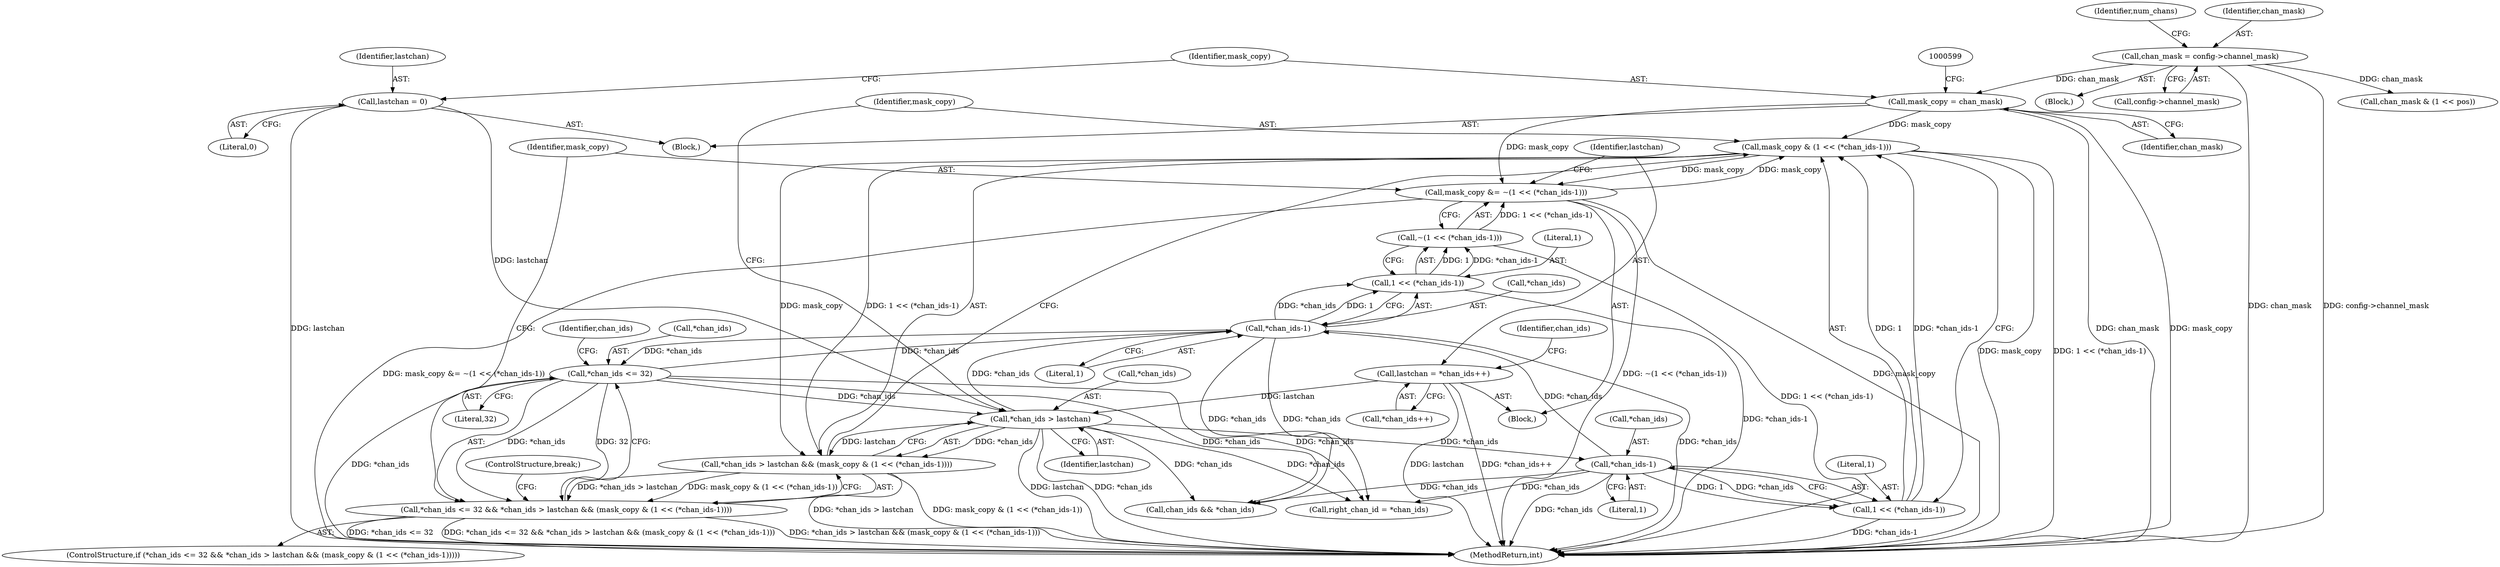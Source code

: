 digraph "0_WavPack_070ef6f138956d9ea9612e69586152339dbefe51@API" {
"1000627" [label="(Call,mask_copy & (1 << (*chan_ids-1)))"];
"1000636" [label="(Call,mask_copy &= ~(1 << (*chan_ids-1)))"];
"1000627" [label="(Call,mask_copy & (1 << (*chan_ids-1)))"];
"1000593" [label="(Call,mask_copy = chan_mask)"];
"1000113" [label="(Call,chan_mask = config->channel_mask)"];
"1000629" [label="(Call,1 << (*chan_ids-1))"];
"1000631" [label="(Call,*chan_ids-1)"];
"1000623" [label="(Call,*chan_ids > lastchan)"];
"1000618" [label="(Call,*chan_ids <= 32)"];
"1000641" [label="(Call,*chan_ids-1)"];
"1000645" [label="(Call,lastchan = *chan_ids++)"];
"1000589" [label="(Call,lastchan = 0)"];
"1000638" [label="(Call,~(1 << (*chan_ids-1)))"];
"1000639" [label="(Call,1 << (*chan_ids-1))"];
"1000622" [label="(Call,*chan_ids > lastchan && (mask_copy & (1 << (*chan_ids-1))))"];
"1000617" [label="(Call,*chan_ids <= 32 && *chan_ids > lastchan && (mask_copy & (1 << (*chan_ids-1))))"];
"1000615" [label="(Identifier,chan_ids)"];
"1000590" [label="(Identifier,lastchan)"];
"1000635" [label="(Block,)"];
"1000627" [label="(Call,mask_copy & (1 << (*chan_ids-1)))"];
"1000651" [label="(ControlStructure,break;)"];
"1000786" [label="(Call,chan_ids && *chan_ids)"];
"1000619" [label="(Call,*chan_ids)"];
"1000641" [label="(Call,*chan_ids-1)"];
"1000120" [label="(Identifier,num_chans)"];
"1000639" [label="(Call,1 << (*chan_ids-1))"];
"1000106" [label="(Block,)"];
"1000628" [label="(Identifier,mask_copy)"];
"1000792" [label="(Call,right_chan_id = *chan_ids)"];
"1000115" [label="(Call,config->channel_mask)"];
"1000631" [label="(Call,*chan_ids-1)"];
"1000638" [label="(Call,~(1 << (*chan_ids-1)))"];
"1000632" [label="(Call,*chan_ids)"];
"1000594" [label="(Identifier,mask_copy)"];
"1000589" [label="(Call,lastchan = 0)"];
"1000616" [label="(ControlStructure,if (*chan_ids <= 32 && *chan_ids > lastchan && (mask_copy & (1 << (*chan_ids-1)))))"];
"1000640" [label="(Literal,1)"];
"1000637" [label="(Identifier,mask_copy)"];
"1000593" [label="(Call,mask_copy = chan_mask)"];
"1000618" [label="(Call,*chan_ids <= 32)"];
"1000114" [label="(Identifier,chan_mask)"];
"1000645" [label="(Call,lastchan = *chan_ids++)"];
"1000989" [label="(MethodReturn,int)"];
"1000625" [label="(Identifier,chan_ids)"];
"1000113" [label="(Call,chan_mask = config->channel_mask)"];
"1000754" [label="(Call,chan_mask & (1 << pos))"];
"1000642" [label="(Call,*chan_ids)"];
"1000636" [label="(Call,mask_copy &= ~(1 << (*chan_ids-1)))"];
"1000591" [label="(Literal,0)"];
"1000623" [label="(Call,*chan_ids > lastchan)"];
"1000630" [label="(Literal,1)"];
"1000634" [label="(Literal,1)"];
"1000626" [label="(Identifier,lastchan)"];
"1000646" [label="(Identifier,lastchan)"];
"1000622" [label="(Call,*chan_ids > lastchan && (mask_copy & (1 << (*chan_ids-1))))"];
"1000617" [label="(Call,*chan_ids <= 32 && *chan_ids > lastchan && (mask_copy & (1 << (*chan_ids-1))))"];
"1000644" [label="(Literal,1)"];
"1000621" [label="(Literal,32)"];
"1000624" [label="(Call,*chan_ids)"];
"1000595" [label="(Identifier,chan_mask)"];
"1000647" [label="(Call,*chan_ids++)"];
"1000629" [label="(Call,1 << (*chan_ids-1))"];
"1000587" [label="(Block,)"];
"1000627" -> "1000622"  [label="AST: "];
"1000627" -> "1000629"  [label="CFG: "];
"1000628" -> "1000627"  [label="AST: "];
"1000629" -> "1000627"  [label="AST: "];
"1000622" -> "1000627"  [label="CFG: "];
"1000627" -> "1000989"  [label="DDG: 1 << (*chan_ids-1)"];
"1000627" -> "1000989"  [label="DDG: mask_copy"];
"1000627" -> "1000622"  [label="DDG: mask_copy"];
"1000627" -> "1000622"  [label="DDG: 1 << (*chan_ids-1)"];
"1000636" -> "1000627"  [label="DDG: mask_copy"];
"1000593" -> "1000627"  [label="DDG: mask_copy"];
"1000629" -> "1000627"  [label="DDG: 1"];
"1000629" -> "1000627"  [label="DDG: *chan_ids-1"];
"1000627" -> "1000636"  [label="DDG: mask_copy"];
"1000636" -> "1000635"  [label="AST: "];
"1000636" -> "1000638"  [label="CFG: "];
"1000637" -> "1000636"  [label="AST: "];
"1000638" -> "1000636"  [label="AST: "];
"1000646" -> "1000636"  [label="CFG: "];
"1000636" -> "1000989"  [label="DDG: ~(1 << (*chan_ids-1))"];
"1000636" -> "1000989"  [label="DDG: mask_copy"];
"1000636" -> "1000989"  [label="DDG: mask_copy &= ~(1 << (*chan_ids-1))"];
"1000593" -> "1000636"  [label="DDG: mask_copy"];
"1000638" -> "1000636"  [label="DDG: 1 << (*chan_ids-1)"];
"1000593" -> "1000587"  [label="AST: "];
"1000593" -> "1000595"  [label="CFG: "];
"1000594" -> "1000593"  [label="AST: "];
"1000595" -> "1000593"  [label="AST: "];
"1000599" -> "1000593"  [label="CFG: "];
"1000593" -> "1000989"  [label="DDG: chan_mask"];
"1000593" -> "1000989"  [label="DDG: mask_copy"];
"1000113" -> "1000593"  [label="DDG: chan_mask"];
"1000113" -> "1000106"  [label="AST: "];
"1000113" -> "1000115"  [label="CFG: "];
"1000114" -> "1000113"  [label="AST: "];
"1000115" -> "1000113"  [label="AST: "];
"1000120" -> "1000113"  [label="CFG: "];
"1000113" -> "1000989"  [label="DDG: chan_mask"];
"1000113" -> "1000989"  [label="DDG: config->channel_mask"];
"1000113" -> "1000754"  [label="DDG: chan_mask"];
"1000629" -> "1000631"  [label="CFG: "];
"1000630" -> "1000629"  [label="AST: "];
"1000631" -> "1000629"  [label="AST: "];
"1000629" -> "1000989"  [label="DDG: *chan_ids-1"];
"1000631" -> "1000629"  [label="DDG: *chan_ids"];
"1000631" -> "1000629"  [label="DDG: 1"];
"1000631" -> "1000634"  [label="CFG: "];
"1000632" -> "1000631"  [label="AST: "];
"1000634" -> "1000631"  [label="AST: "];
"1000631" -> "1000989"  [label="DDG: *chan_ids"];
"1000623" -> "1000631"  [label="DDG: *chan_ids"];
"1000631" -> "1000641"  [label="DDG: *chan_ids"];
"1000631" -> "1000786"  [label="DDG: *chan_ids"];
"1000631" -> "1000792"  [label="DDG: *chan_ids"];
"1000623" -> "1000622"  [label="AST: "];
"1000623" -> "1000626"  [label="CFG: "];
"1000624" -> "1000623"  [label="AST: "];
"1000626" -> "1000623"  [label="AST: "];
"1000628" -> "1000623"  [label="CFG: "];
"1000622" -> "1000623"  [label="CFG: "];
"1000623" -> "1000989"  [label="DDG: lastchan"];
"1000623" -> "1000989"  [label="DDG: *chan_ids"];
"1000623" -> "1000622"  [label="DDG: *chan_ids"];
"1000623" -> "1000622"  [label="DDG: lastchan"];
"1000618" -> "1000623"  [label="DDG: *chan_ids"];
"1000645" -> "1000623"  [label="DDG: lastchan"];
"1000589" -> "1000623"  [label="DDG: lastchan"];
"1000623" -> "1000641"  [label="DDG: *chan_ids"];
"1000623" -> "1000786"  [label="DDG: *chan_ids"];
"1000623" -> "1000792"  [label="DDG: *chan_ids"];
"1000618" -> "1000617"  [label="AST: "];
"1000618" -> "1000621"  [label="CFG: "];
"1000619" -> "1000618"  [label="AST: "];
"1000621" -> "1000618"  [label="AST: "];
"1000625" -> "1000618"  [label="CFG: "];
"1000617" -> "1000618"  [label="CFG: "];
"1000618" -> "1000989"  [label="DDG: *chan_ids"];
"1000618" -> "1000617"  [label="DDG: *chan_ids"];
"1000618" -> "1000617"  [label="DDG: 32"];
"1000641" -> "1000618"  [label="DDG: *chan_ids"];
"1000618" -> "1000641"  [label="DDG: *chan_ids"];
"1000618" -> "1000786"  [label="DDG: *chan_ids"];
"1000618" -> "1000792"  [label="DDG: *chan_ids"];
"1000641" -> "1000639"  [label="AST: "];
"1000641" -> "1000644"  [label="CFG: "];
"1000642" -> "1000641"  [label="AST: "];
"1000644" -> "1000641"  [label="AST: "];
"1000639" -> "1000641"  [label="CFG: "];
"1000641" -> "1000989"  [label="DDG: *chan_ids"];
"1000641" -> "1000639"  [label="DDG: *chan_ids"];
"1000641" -> "1000639"  [label="DDG: 1"];
"1000641" -> "1000786"  [label="DDG: *chan_ids"];
"1000641" -> "1000792"  [label="DDG: *chan_ids"];
"1000645" -> "1000635"  [label="AST: "];
"1000645" -> "1000647"  [label="CFG: "];
"1000646" -> "1000645"  [label="AST: "];
"1000647" -> "1000645"  [label="AST: "];
"1000615" -> "1000645"  [label="CFG: "];
"1000645" -> "1000989"  [label="DDG: lastchan"];
"1000645" -> "1000989"  [label="DDG: *chan_ids++"];
"1000589" -> "1000587"  [label="AST: "];
"1000589" -> "1000591"  [label="CFG: "];
"1000590" -> "1000589"  [label="AST: "];
"1000591" -> "1000589"  [label="AST: "];
"1000594" -> "1000589"  [label="CFG: "];
"1000589" -> "1000989"  [label="DDG: lastchan"];
"1000638" -> "1000639"  [label="CFG: "];
"1000639" -> "1000638"  [label="AST: "];
"1000638" -> "1000989"  [label="DDG: 1 << (*chan_ids-1)"];
"1000639" -> "1000638"  [label="DDG: 1"];
"1000639" -> "1000638"  [label="DDG: *chan_ids-1"];
"1000640" -> "1000639"  [label="AST: "];
"1000639" -> "1000989"  [label="DDG: *chan_ids-1"];
"1000622" -> "1000617"  [label="AST: "];
"1000617" -> "1000622"  [label="CFG: "];
"1000622" -> "1000989"  [label="DDG: *chan_ids > lastchan"];
"1000622" -> "1000989"  [label="DDG: mask_copy & (1 << (*chan_ids-1))"];
"1000622" -> "1000617"  [label="DDG: *chan_ids > lastchan"];
"1000622" -> "1000617"  [label="DDG: mask_copy & (1 << (*chan_ids-1))"];
"1000617" -> "1000616"  [label="AST: "];
"1000637" -> "1000617"  [label="CFG: "];
"1000651" -> "1000617"  [label="CFG: "];
"1000617" -> "1000989"  [label="DDG: *chan_ids > lastchan && (mask_copy & (1 << (*chan_ids-1)))"];
"1000617" -> "1000989"  [label="DDG: *chan_ids <= 32"];
"1000617" -> "1000989"  [label="DDG: *chan_ids <= 32 && *chan_ids > lastchan && (mask_copy & (1 << (*chan_ids-1)))"];
}
